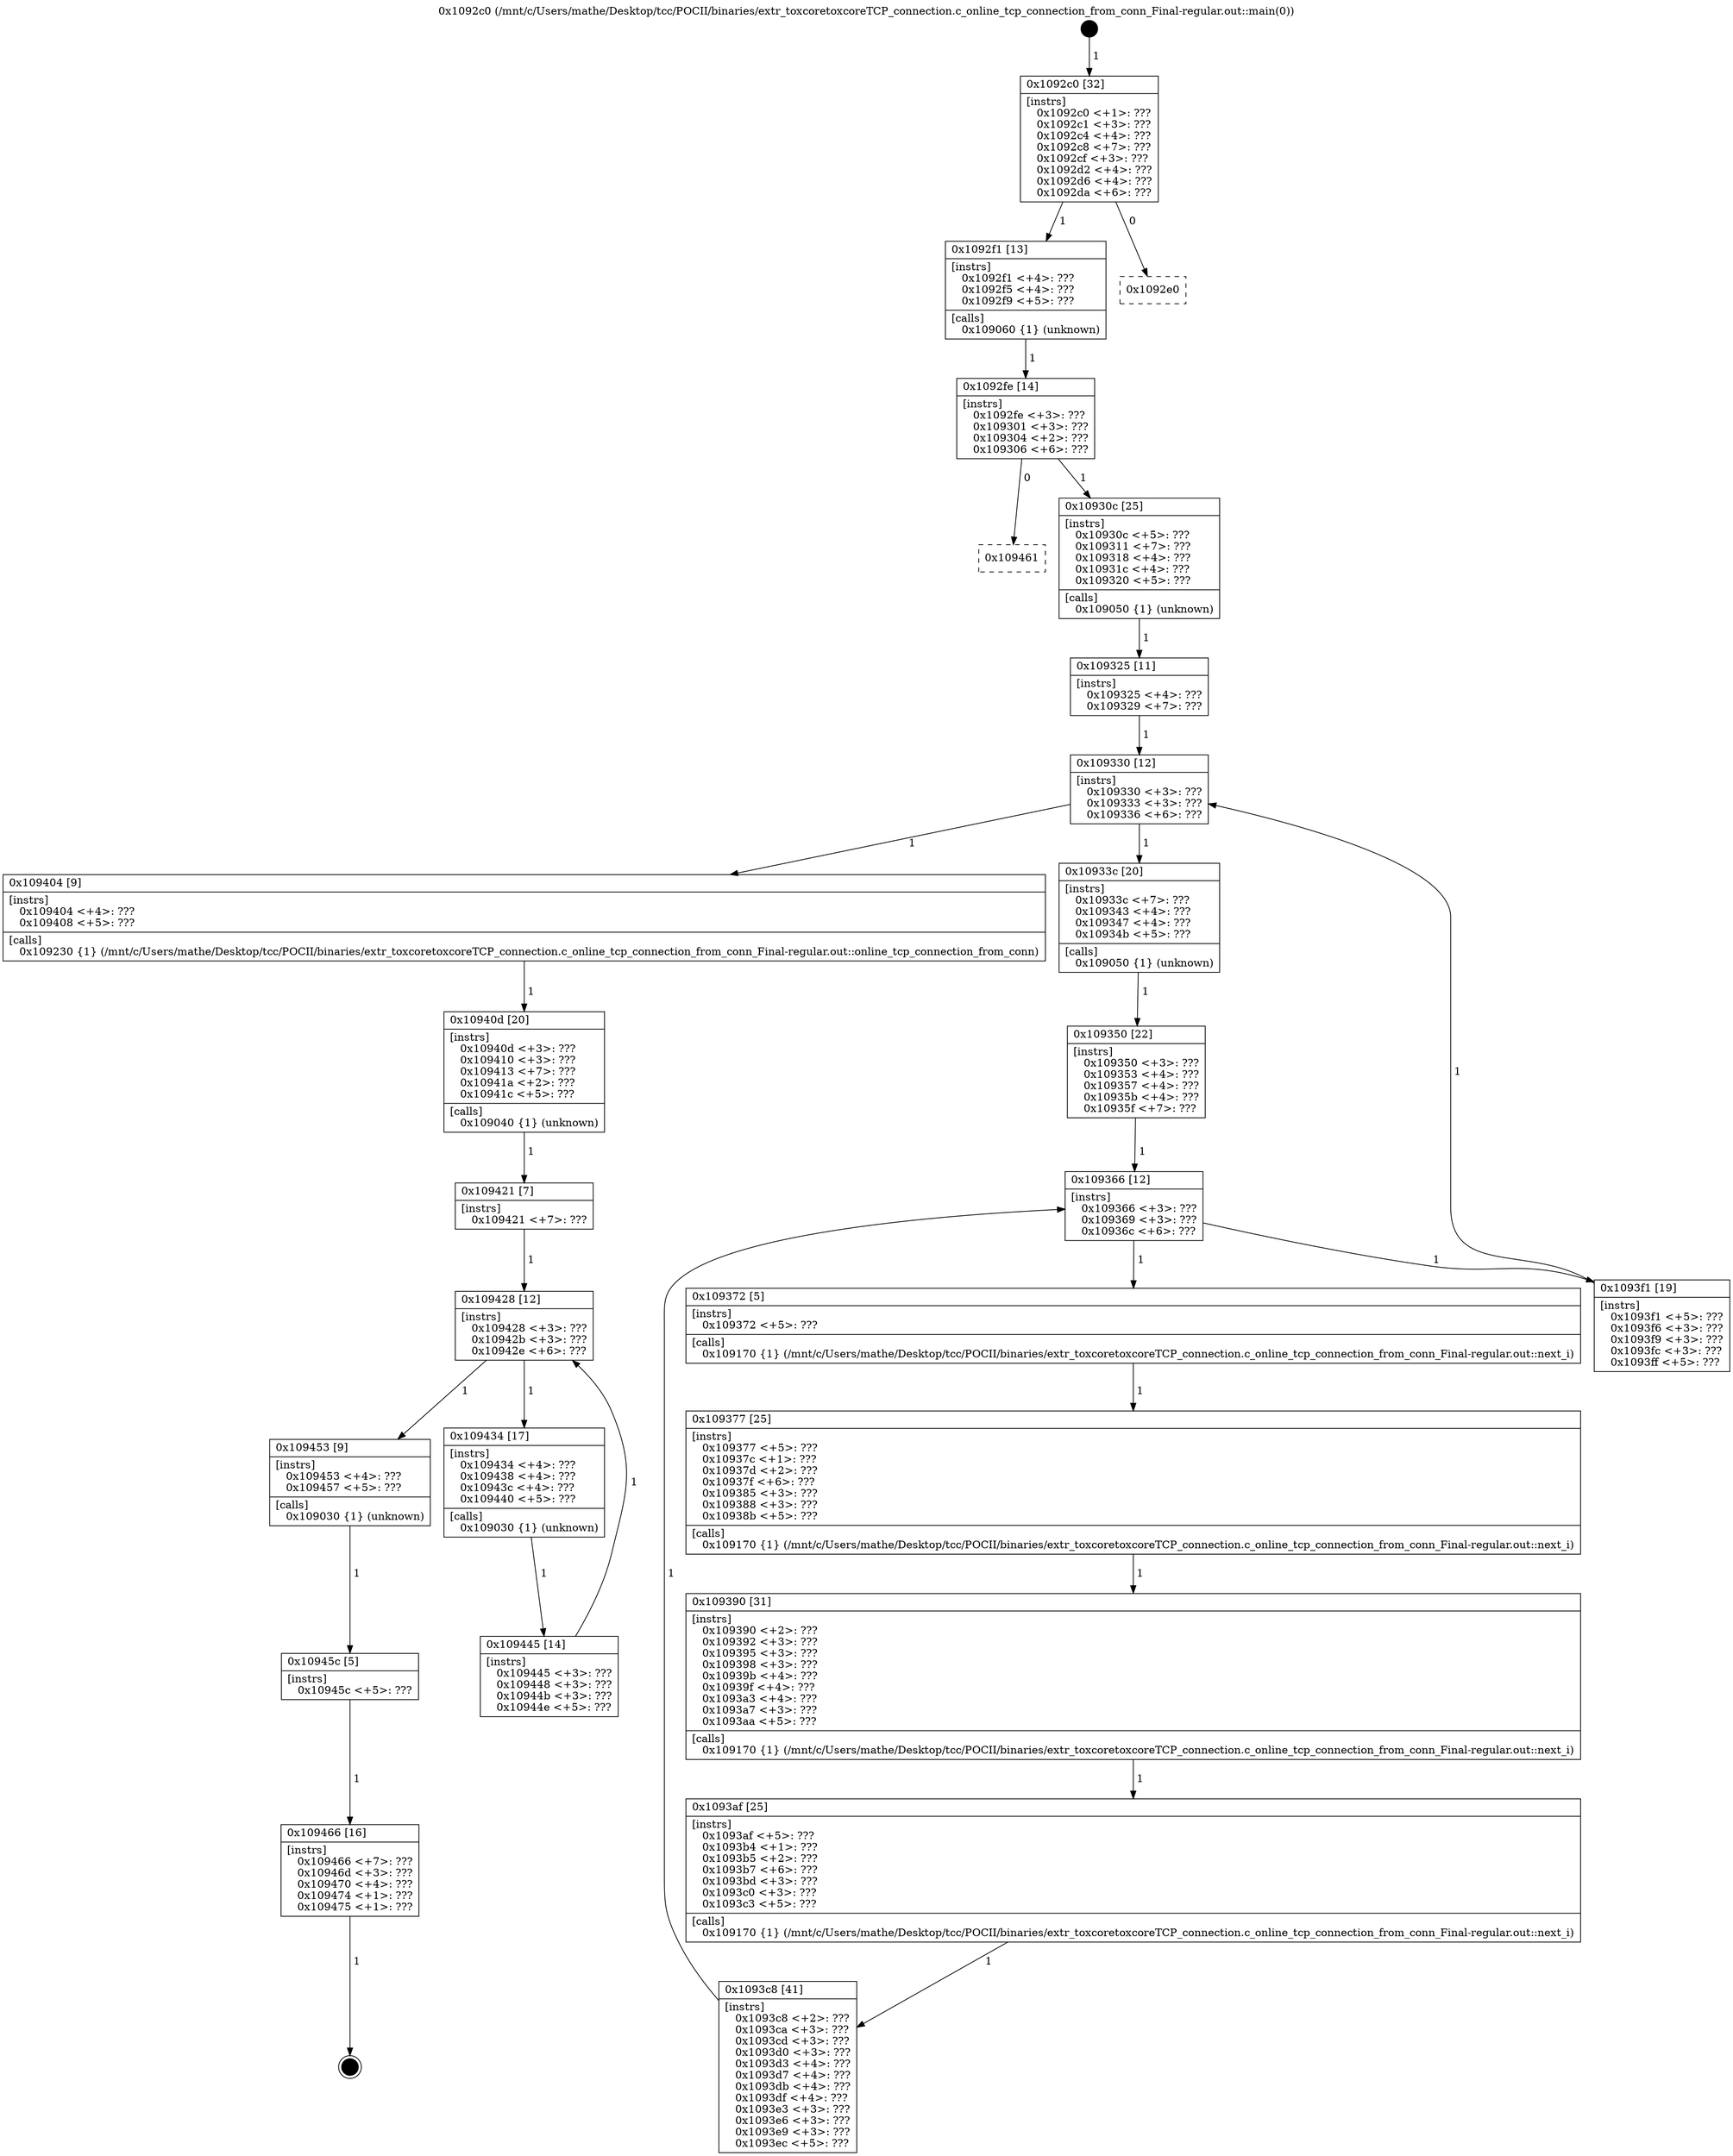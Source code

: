 digraph "0x1092c0" {
  label = "0x1092c0 (/mnt/c/Users/mathe/Desktop/tcc/POCII/binaries/extr_toxcoretoxcoreTCP_connection.c_online_tcp_connection_from_conn_Final-regular.out::main(0))"
  labelloc = "t"
  node[shape=record]

  Entry [label="",width=0.3,height=0.3,shape=circle,fillcolor=black,style=filled]
  "0x1092c0" [label="{
     0x1092c0 [32]\l
     | [instrs]\l
     &nbsp;&nbsp;0x1092c0 \<+1\>: ???\l
     &nbsp;&nbsp;0x1092c1 \<+3\>: ???\l
     &nbsp;&nbsp;0x1092c4 \<+4\>: ???\l
     &nbsp;&nbsp;0x1092c8 \<+7\>: ???\l
     &nbsp;&nbsp;0x1092cf \<+3\>: ???\l
     &nbsp;&nbsp;0x1092d2 \<+4\>: ???\l
     &nbsp;&nbsp;0x1092d6 \<+4\>: ???\l
     &nbsp;&nbsp;0x1092da \<+6\>: ???\l
  }"]
  "0x1092f1" [label="{
     0x1092f1 [13]\l
     | [instrs]\l
     &nbsp;&nbsp;0x1092f1 \<+4\>: ???\l
     &nbsp;&nbsp;0x1092f5 \<+4\>: ???\l
     &nbsp;&nbsp;0x1092f9 \<+5\>: ???\l
     | [calls]\l
     &nbsp;&nbsp;0x109060 \{1\} (unknown)\l
  }"]
  "0x1092e0" [label="{
     0x1092e0\l
  }", style=dashed]
  "0x1092fe" [label="{
     0x1092fe [14]\l
     | [instrs]\l
     &nbsp;&nbsp;0x1092fe \<+3\>: ???\l
     &nbsp;&nbsp;0x109301 \<+3\>: ???\l
     &nbsp;&nbsp;0x109304 \<+2\>: ???\l
     &nbsp;&nbsp;0x109306 \<+6\>: ???\l
  }"]
  "0x109461" [label="{
     0x109461\l
  }", style=dashed]
  "0x10930c" [label="{
     0x10930c [25]\l
     | [instrs]\l
     &nbsp;&nbsp;0x10930c \<+5\>: ???\l
     &nbsp;&nbsp;0x109311 \<+7\>: ???\l
     &nbsp;&nbsp;0x109318 \<+4\>: ???\l
     &nbsp;&nbsp;0x10931c \<+4\>: ???\l
     &nbsp;&nbsp;0x109320 \<+5\>: ???\l
     | [calls]\l
     &nbsp;&nbsp;0x109050 \{1\} (unknown)\l
  }"]
  Exit [label="",width=0.3,height=0.3,shape=circle,fillcolor=black,style=filled,peripheries=2]
  "0x109330" [label="{
     0x109330 [12]\l
     | [instrs]\l
     &nbsp;&nbsp;0x109330 \<+3\>: ???\l
     &nbsp;&nbsp;0x109333 \<+3\>: ???\l
     &nbsp;&nbsp;0x109336 \<+6\>: ???\l
  }"]
  "0x109404" [label="{
     0x109404 [9]\l
     | [instrs]\l
     &nbsp;&nbsp;0x109404 \<+4\>: ???\l
     &nbsp;&nbsp;0x109408 \<+5\>: ???\l
     | [calls]\l
     &nbsp;&nbsp;0x109230 \{1\} (/mnt/c/Users/mathe/Desktop/tcc/POCII/binaries/extr_toxcoretoxcoreTCP_connection.c_online_tcp_connection_from_conn_Final-regular.out::online_tcp_connection_from_conn)\l
  }"]
  "0x10933c" [label="{
     0x10933c [20]\l
     | [instrs]\l
     &nbsp;&nbsp;0x10933c \<+7\>: ???\l
     &nbsp;&nbsp;0x109343 \<+4\>: ???\l
     &nbsp;&nbsp;0x109347 \<+4\>: ???\l
     &nbsp;&nbsp;0x10934b \<+5\>: ???\l
     | [calls]\l
     &nbsp;&nbsp;0x109050 \{1\} (unknown)\l
  }"]
  "0x109366" [label="{
     0x109366 [12]\l
     | [instrs]\l
     &nbsp;&nbsp;0x109366 \<+3\>: ???\l
     &nbsp;&nbsp;0x109369 \<+3\>: ???\l
     &nbsp;&nbsp;0x10936c \<+6\>: ???\l
  }"]
  "0x1093f1" [label="{
     0x1093f1 [19]\l
     | [instrs]\l
     &nbsp;&nbsp;0x1093f1 \<+5\>: ???\l
     &nbsp;&nbsp;0x1093f6 \<+3\>: ???\l
     &nbsp;&nbsp;0x1093f9 \<+3\>: ???\l
     &nbsp;&nbsp;0x1093fc \<+3\>: ???\l
     &nbsp;&nbsp;0x1093ff \<+5\>: ???\l
  }"]
  "0x109372" [label="{
     0x109372 [5]\l
     | [instrs]\l
     &nbsp;&nbsp;0x109372 \<+5\>: ???\l
     | [calls]\l
     &nbsp;&nbsp;0x109170 \{1\} (/mnt/c/Users/mathe/Desktop/tcc/POCII/binaries/extr_toxcoretoxcoreTCP_connection.c_online_tcp_connection_from_conn_Final-regular.out::next_i)\l
  }"]
  "0x109377" [label="{
     0x109377 [25]\l
     | [instrs]\l
     &nbsp;&nbsp;0x109377 \<+5\>: ???\l
     &nbsp;&nbsp;0x10937c \<+1\>: ???\l
     &nbsp;&nbsp;0x10937d \<+2\>: ???\l
     &nbsp;&nbsp;0x10937f \<+6\>: ???\l
     &nbsp;&nbsp;0x109385 \<+3\>: ???\l
     &nbsp;&nbsp;0x109388 \<+3\>: ???\l
     &nbsp;&nbsp;0x10938b \<+5\>: ???\l
     | [calls]\l
     &nbsp;&nbsp;0x109170 \{1\} (/mnt/c/Users/mathe/Desktop/tcc/POCII/binaries/extr_toxcoretoxcoreTCP_connection.c_online_tcp_connection_from_conn_Final-regular.out::next_i)\l
  }"]
  "0x109390" [label="{
     0x109390 [31]\l
     | [instrs]\l
     &nbsp;&nbsp;0x109390 \<+2\>: ???\l
     &nbsp;&nbsp;0x109392 \<+3\>: ???\l
     &nbsp;&nbsp;0x109395 \<+3\>: ???\l
     &nbsp;&nbsp;0x109398 \<+3\>: ???\l
     &nbsp;&nbsp;0x10939b \<+4\>: ???\l
     &nbsp;&nbsp;0x10939f \<+4\>: ???\l
     &nbsp;&nbsp;0x1093a3 \<+4\>: ???\l
     &nbsp;&nbsp;0x1093a7 \<+3\>: ???\l
     &nbsp;&nbsp;0x1093aa \<+5\>: ???\l
     | [calls]\l
     &nbsp;&nbsp;0x109170 \{1\} (/mnt/c/Users/mathe/Desktop/tcc/POCII/binaries/extr_toxcoretoxcoreTCP_connection.c_online_tcp_connection_from_conn_Final-regular.out::next_i)\l
  }"]
  "0x1093af" [label="{
     0x1093af [25]\l
     | [instrs]\l
     &nbsp;&nbsp;0x1093af \<+5\>: ???\l
     &nbsp;&nbsp;0x1093b4 \<+1\>: ???\l
     &nbsp;&nbsp;0x1093b5 \<+2\>: ???\l
     &nbsp;&nbsp;0x1093b7 \<+6\>: ???\l
     &nbsp;&nbsp;0x1093bd \<+3\>: ???\l
     &nbsp;&nbsp;0x1093c0 \<+3\>: ???\l
     &nbsp;&nbsp;0x1093c3 \<+5\>: ???\l
     | [calls]\l
     &nbsp;&nbsp;0x109170 \{1\} (/mnt/c/Users/mathe/Desktop/tcc/POCII/binaries/extr_toxcoretoxcoreTCP_connection.c_online_tcp_connection_from_conn_Final-regular.out::next_i)\l
  }"]
  "0x1093c8" [label="{
     0x1093c8 [41]\l
     | [instrs]\l
     &nbsp;&nbsp;0x1093c8 \<+2\>: ???\l
     &nbsp;&nbsp;0x1093ca \<+3\>: ???\l
     &nbsp;&nbsp;0x1093cd \<+3\>: ???\l
     &nbsp;&nbsp;0x1093d0 \<+3\>: ???\l
     &nbsp;&nbsp;0x1093d3 \<+4\>: ???\l
     &nbsp;&nbsp;0x1093d7 \<+4\>: ???\l
     &nbsp;&nbsp;0x1093db \<+4\>: ???\l
     &nbsp;&nbsp;0x1093df \<+4\>: ???\l
     &nbsp;&nbsp;0x1093e3 \<+3\>: ???\l
     &nbsp;&nbsp;0x1093e6 \<+3\>: ???\l
     &nbsp;&nbsp;0x1093e9 \<+3\>: ???\l
     &nbsp;&nbsp;0x1093ec \<+5\>: ???\l
  }"]
  "0x109350" [label="{
     0x109350 [22]\l
     | [instrs]\l
     &nbsp;&nbsp;0x109350 \<+3\>: ???\l
     &nbsp;&nbsp;0x109353 \<+4\>: ???\l
     &nbsp;&nbsp;0x109357 \<+4\>: ???\l
     &nbsp;&nbsp;0x10935b \<+4\>: ???\l
     &nbsp;&nbsp;0x10935f \<+7\>: ???\l
  }"]
  "0x109466" [label="{
     0x109466 [16]\l
     | [instrs]\l
     &nbsp;&nbsp;0x109466 \<+7\>: ???\l
     &nbsp;&nbsp;0x10946d \<+3\>: ???\l
     &nbsp;&nbsp;0x109470 \<+4\>: ???\l
     &nbsp;&nbsp;0x109474 \<+1\>: ???\l
     &nbsp;&nbsp;0x109475 \<+1\>: ???\l
  }"]
  "0x109325" [label="{
     0x109325 [11]\l
     | [instrs]\l
     &nbsp;&nbsp;0x109325 \<+4\>: ???\l
     &nbsp;&nbsp;0x109329 \<+7\>: ???\l
  }"]
  "0x10940d" [label="{
     0x10940d [20]\l
     | [instrs]\l
     &nbsp;&nbsp;0x10940d \<+3\>: ???\l
     &nbsp;&nbsp;0x109410 \<+3\>: ???\l
     &nbsp;&nbsp;0x109413 \<+7\>: ???\l
     &nbsp;&nbsp;0x10941a \<+2\>: ???\l
     &nbsp;&nbsp;0x10941c \<+5\>: ???\l
     | [calls]\l
     &nbsp;&nbsp;0x109040 \{1\} (unknown)\l
  }"]
  "0x109428" [label="{
     0x109428 [12]\l
     | [instrs]\l
     &nbsp;&nbsp;0x109428 \<+3\>: ???\l
     &nbsp;&nbsp;0x10942b \<+3\>: ???\l
     &nbsp;&nbsp;0x10942e \<+6\>: ???\l
  }"]
  "0x109453" [label="{
     0x109453 [9]\l
     | [instrs]\l
     &nbsp;&nbsp;0x109453 \<+4\>: ???\l
     &nbsp;&nbsp;0x109457 \<+5\>: ???\l
     | [calls]\l
     &nbsp;&nbsp;0x109030 \{1\} (unknown)\l
  }"]
  "0x109434" [label="{
     0x109434 [17]\l
     | [instrs]\l
     &nbsp;&nbsp;0x109434 \<+4\>: ???\l
     &nbsp;&nbsp;0x109438 \<+4\>: ???\l
     &nbsp;&nbsp;0x10943c \<+4\>: ???\l
     &nbsp;&nbsp;0x109440 \<+5\>: ???\l
     | [calls]\l
     &nbsp;&nbsp;0x109030 \{1\} (unknown)\l
  }"]
  "0x109445" [label="{
     0x109445 [14]\l
     | [instrs]\l
     &nbsp;&nbsp;0x109445 \<+3\>: ???\l
     &nbsp;&nbsp;0x109448 \<+3\>: ???\l
     &nbsp;&nbsp;0x10944b \<+3\>: ???\l
     &nbsp;&nbsp;0x10944e \<+5\>: ???\l
  }"]
  "0x109421" [label="{
     0x109421 [7]\l
     | [instrs]\l
     &nbsp;&nbsp;0x109421 \<+7\>: ???\l
  }"]
  "0x10945c" [label="{
     0x10945c [5]\l
     | [instrs]\l
     &nbsp;&nbsp;0x10945c \<+5\>: ???\l
  }"]
  Entry -> "0x1092c0" [label=" 1"]
  "0x1092c0" -> "0x1092f1" [label=" 1"]
  "0x1092c0" -> "0x1092e0" [label=" 0"]
  "0x1092f1" -> "0x1092fe" [label=" 1"]
  "0x1092fe" -> "0x109461" [label=" 0"]
  "0x1092fe" -> "0x10930c" [label=" 1"]
  "0x109466" -> Exit [label=" 1"]
  "0x10930c" -> "0x109325" [label=" 1"]
  "0x109330" -> "0x109404" [label=" 1"]
  "0x109330" -> "0x10933c" [label=" 1"]
  "0x10933c" -> "0x109350" [label=" 1"]
  "0x109366" -> "0x1093f1" [label=" 1"]
  "0x109366" -> "0x109372" [label=" 1"]
  "0x109372" -> "0x109377" [label=" 1"]
  "0x109377" -> "0x109390" [label=" 1"]
  "0x109390" -> "0x1093af" [label=" 1"]
  "0x1093af" -> "0x1093c8" [label=" 1"]
  "0x109350" -> "0x109366" [label=" 1"]
  "0x1093c8" -> "0x109366" [label=" 1"]
  "0x10945c" -> "0x109466" [label=" 1"]
  "0x109325" -> "0x109330" [label=" 1"]
  "0x1093f1" -> "0x109330" [label=" 1"]
  "0x109404" -> "0x10940d" [label=" 1"]
  "0x10940d" -> "0x109421" [label=" 1"]
  "0x109428" -> "0x109453" [label=" 1"]
  "0x109428" -> "0x109434" [label=" 1"]
  "0x109434" -> "0x109445" [label=" 1"]
  "0x109421" -> "0x109428" [label=" 1"]
  "0x109445" -> "0x109428" [label=" 1"]
  "0x109453" -> "0x10945c" [label=" 1"]
}
